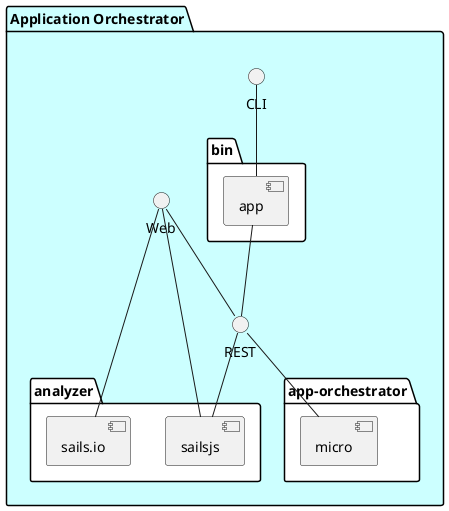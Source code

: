 @startuml
package "Application Orchestrator" #ccffff {
    interface CLI
    interface Web
    interface REST
    folder analyzer #ffffff {
        component sailsjs
        component sails.io
    }
    folder bin #ffffff {
      component app
    }
    folder "app-orchestrator" #ffffff {
      component micro
    }
}
CLI -- app
app -- REST
Web -- sailsjs
Web -- REST
REST -- sailsjs
Web -- sails.io
REST -- micro

@enduml
